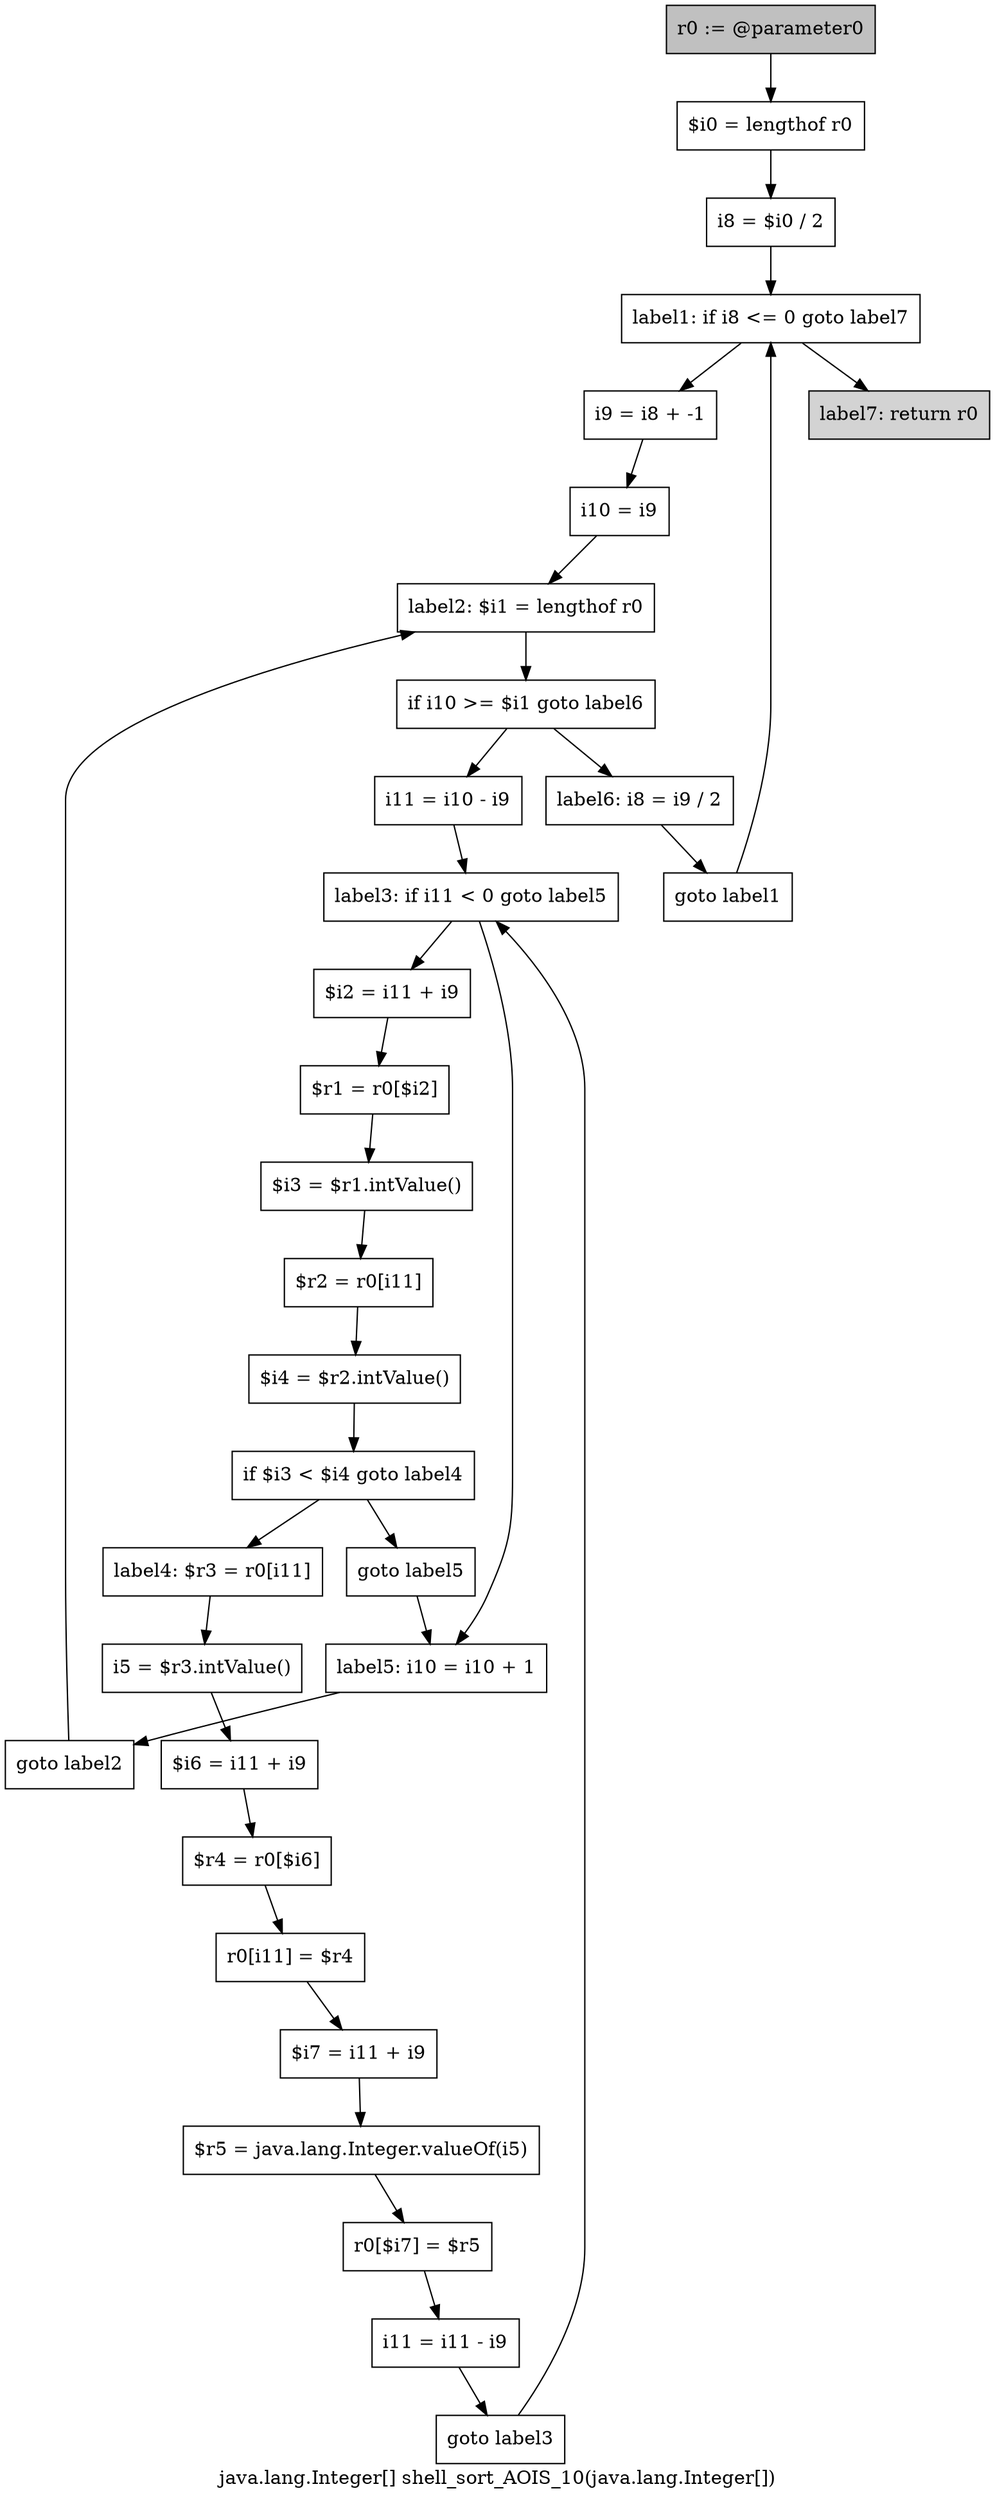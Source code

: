digraph "java.lang.Integer[] shell_sort_AOIS_10(java.lang.Integer[])" {
    label="java.lang.Integer[] shell_sort_AOIS_10(java.lang.Integer[])";
    node [shape=box];
    "0" [style=filled,fillcolor=gray,label="r0 := @parameter0",];
    "1" [label="$i0 = lengthof r0",];
    "0"->"1";
    "2" [label="i8 = $i0 / 2",];
    "1"->"2";
    "3" [label="label1: if i8 <= 0 goto label7",];
    "2"->"3";
    "4" [label="i9 = i8 + -1",];
    "3"->"4";
    "31" [style=filled,fillcolor=lightgray,label="label7: return r0",];
    "3"->"31";
    "5" [label="i10 = i9",];
    "4"->"5";
    "6" [label="label2: $i1 = lengthof r0",];
    "5"->"6";
    "7" [label="if i10 >= $i1 goto label6",];
    "6"->"7";
    "8" [label="i11 = i10 - i9",];
    "7"->"8";
    "29" [label="label6: i8 = i9 / 2",];
    "7"->"29";
    "9" [label="label3: if i11 < 0 goto label5",];
    "8"->"9";
    "10" [label="$i2 = i11 + i9",];
    "9"->"10";
    "27" [label="label5: i10 = i10 + 1",];
    "9"->"27";
    "11" [label="$r1 = r0[$i2]",];
    "10"->"11";
    "12" [label="$i3 = $r1.intValue()",];
    "11"->"12";
    "13" [label="$r2 = r0[i11]",];
    "12"->"13";
    "14" [label="$i4 = $r2.intValue()",];
    "13"->"14";
    "15" [label="if $i3 < $i4 goto label4",];
    "14"->"15";
    "16" [label="goto label5",];
    "15"->"16";
    "17" [label="label4: $r3 = r0[i11]",];
    "15"->"17";
    "16"->"27";
    "18" [label="i5 = $r3.intValue()",];
    "17"->"18";
    "19" [label="$i6 = i11 + i9",];
    "18"->"19";
    "20" [label="$r4 = r0[$i6]",];
    "19"->"20";
    "21" [label="r0[i11] = $r4",];
    "20"->"21";
    "22" [label="$i7 = i11 + i9",];
    "21"->"22";
    "23" [label="$r5 = java.lang.Integer.valueOf(i5)",];
    "22"->"23";
    "24" [label="r0[$i7] = $r5",];
    "23"->"24";
    "25" [label="i11 = i11 - i9",];
    "24"->"25";
    "26" [label="goto label3",];
    "25"->"26";
    "26"->"9";
    "28" [label="goto label2",];
    "27"->"28";
    "28"->"6";
    "30" [label="goto label1",];
    "29"->"30";
    "30"->"3";
}
